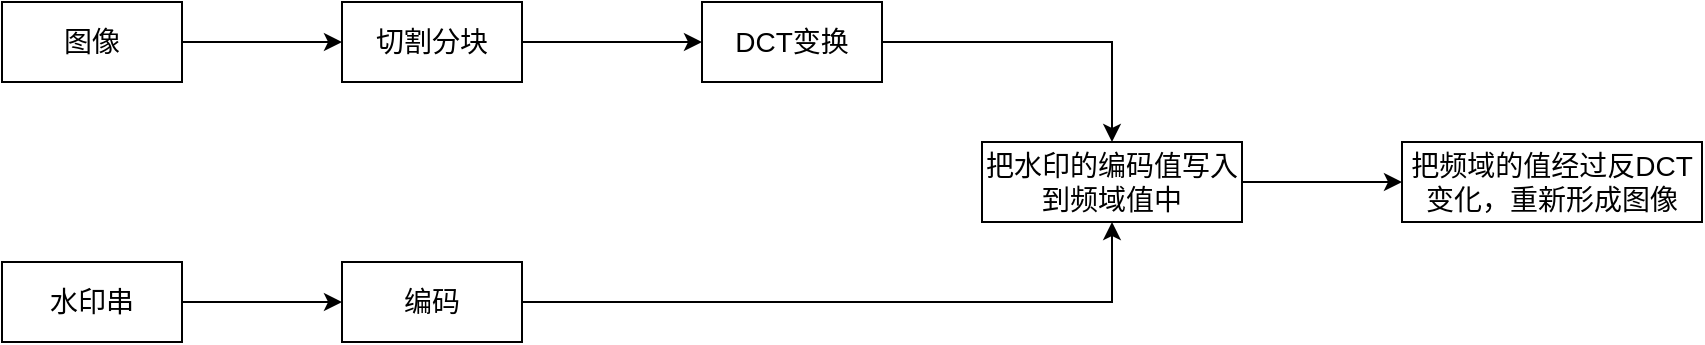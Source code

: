 <mxfile version="24.0.7" type="github">
  <diagram name="第 1 页" id="Who7YRJQoTMX7QLOEhAk">
    <mxGraphModel dx="3728" dy="1146" grid="1" gridSize="10" guides="1" tooltips="1" connect="1" arrows="1" fold="1" page="1" pageScale="1" pageWidth="827" pageHeight="1169" math="0" shadow="0">
      <root>
        <mxCell id="0" />
        <mxCell id="1" parent="0" />
        <mxCell id="UFEwbpb-ydkoV_pAHMwU-1" value="" style="edgeStyle=orthogonalEdgeStyle;rounded=0;orthogonalLoop=1;jettySize=auto;html=1;fontSize=14;" edge="1" parent="1" source="UFEwbpb-ydkoV_pAHMwU-2" target="UFEwbpb-ydkoV_pAHMwU-4">
          <mxGeometry relative="1" as="geometry" />
        </mxCell>
        <mxCell id="UFEwbpb-ydkoV_pAHMwU-2" value="图像" style="rounded=0;whiteSpace=wrap;html=1;fontSize=14;" vertex="1" parent="1">
          <mxGeometry x="-860" y="100" width="90" height="40" as="geometry" />
        </mxCell>
        <mxCell id="UFEwbpb-ydkoV_pAHMwU-3" value="" style="edgeStyle=orthogonalEdgeStyle;rounded=0;orthogonalLoop=1;jettySize=auto;html=1;entryX=0;entryY=0.5;entryDx=0;entryDy=0;fontSize=14;" edge="1" parent="1" source="UFEwbpb-ydkoV_pAHMwU-4" target="UFEwbpb-ydkoV_pAHMwU-7">
          <mxGeometry relative="1" as="geometry">
            <mxPoint x="-420" y="120" as="targetPoint" />
          </mxGeometry>
        </mxCell>
        <mxCell id="UFEwbpb-ydkoV_pAHMwU-4" value="切割分块" style="rounded=0;whiteSpace=wrap;html=1;fontSize=14;" vertex="1" parent="1">
          <mxGeometry x="-690" y="100" width="90" height="40" as="geometry" />
        </mxCell>
        <mxCell id="UFEwbpb-ydkoV_pAHMwU-5" value="" style="edgeStyle=orthogonalEdgeStyle;rounded=0;orthogonalLoop=1;jettySize=auto;html=1;entryX=0;entryY=0.5;entryDx=0;entryDy=0;fontSize=14;" edge="1" parent="1" source="UFEwbpb-ydkoV_pAHMwU-6" target="UFEwbpb-ydkoV_pAHMwU-8">
          <mxGeometry relative="1" as="geometry">
            <mxPoint x="-634" y="260" as="targetPoint" />
          </mxGeometry>
        </mxCell>
        <mxCell id="UFEwbpb-ydkoV_pAHMwU-6" value="水印串" style="rounded=0;whiteSpace=wrap;html=1;fontSize=14;" vertex="1" parent="1">
          <mxGeometry x="-860" y="230" width="90" height="40" as="geometry" />
        </mxCell>
        <mxCell id="UFEwbpb-ydkoV_pAHMwU-7" value="DCT变换" style="rounded=0;whiteSpace=wrap;html=1;fontSize=14;" vertex="1" parent="1">
          <mxGeometry x="-510" y="100" width="90" height="40" as="geometry" />
        </mxCell>
        <mxCell id="UFEwbpb-ydkoV_pAHMwU-8" value="编码" style="rounded=0;whiteSpace=wrap;html=1;fontSize=14;" vertex="1" parent="1">
          <mxGeometry x="-690" y="230" width="90" height="40" as="geometry" />
        </mxCell>
        <mxCell id="UFEwbpb-ydkoV_pAHMwU-9" value="" style="endArrow=classic;html=1;rounded=0;exitX=1;exitY=0.5;exitDx=0;exitDy=0;entryX=0.5;entryY=0;entryDx=0;entryDy=0;fontSize=14;" edge="1" parent="1" source="UFEwbpb-ydkoV_pAHMwU-7" target="UFEwbpb-ydkoV_pAHMwU-11">
          <mxGeometry width="50" height="50" relative="1" as="geometry">
            <mxPoint x="-580" y="350" as="sourcePoint" />
            <mxPoint x="-530" y="300" as="targetPoint" />
            <Array as="points">
              <mxPoint x="-305" y="120" />
            </Array>
          </mxGeometry>
        </mxCell>
        <mxCell id="UFEwbpb-ydkoV_pAHMwU-10" value="" style="edgeStyle=orthogonalEdgeStyle;rounded=0;orthogonalLoop=1;jettySize=auto;html=1;fontSize=14;" edge="1" parent="1" source="UFEwbpb-ydkoV_pAHMwU-11" target="UFEwbpb-ydkoV_pAHMwU-13">
          <mxGeometry relative="1" as="geometry" />
        </mxCell>
        <mxCell id="UFEwbpb-ydkoV_pAHMwU-11" value="把水印的编码值写入到频域值中" style="rounded=0;whiteSpace=wrap;html=1;fontSize=14;" vertex="1" parent="1">
          <mxGeometry x="-370" y="170" width="130" height="40" as="geometry" />
        </mxCell>
        <mxCell id="UFEwbpb-ydkoV_pAHMwU-12" value="" style="endArrow=classic;html=1;rounded=0;exitX=1;exitY=0.5;exitDx=0;exitDy=0;entryX=0.5;entryY=1;entryDx=0;entryDy=0;fontSize=14;" edge="1" parent="1" source="UFEwbpb-ydkoV_pAHMwU-8" target="UFEwbpb-ydkoV_pAHMwU-11">
          <mxGeometry width="50" height="50" relative="1" as="geometry">
            <mxPoint x="-580" y="350" as="sourcePoint" />
            <mxPoint x="-530" y="300" as="targetPoint" />
            <Array as="points">
              <mxPoint x="-305" y="250" />
            </Array>
          </mxGeometry>
        </mxCell>
        <mxCell id="UFEwbpb-ydkoV_pAHMwU-13" value="把频域的值经过反DCT变化，重新形成图像" style="rounded=0;whiteSpace=wrap;html=1;fontSize=14;" vertex="1" parent="1">
          <mxGeometry x="-160" y="170" width="150" height="40" as="geometry" />
        </mxCell>
      </root>
    </mxGraphModel>
  </diagram>
</mxfile>
